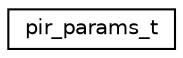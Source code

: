 digraph "Graphical Class Hierarchy"
{
 // LATEX_PDF_SIZE
  edge [fontname="Helvetica",fontsize="10",labelfontname="Helvetica",labelfontsize="10"];
  node [fontname="Helvetica",fontsize="10",shape=record];
  rankdir="LR";
  Node0 [label="pir_params_t",height=0.2,width=0.4,color="black", fillcolor="white", style="filled",URL="$structpir__params__t.html",tooltip="Parameters needed for device initialization."];
}
